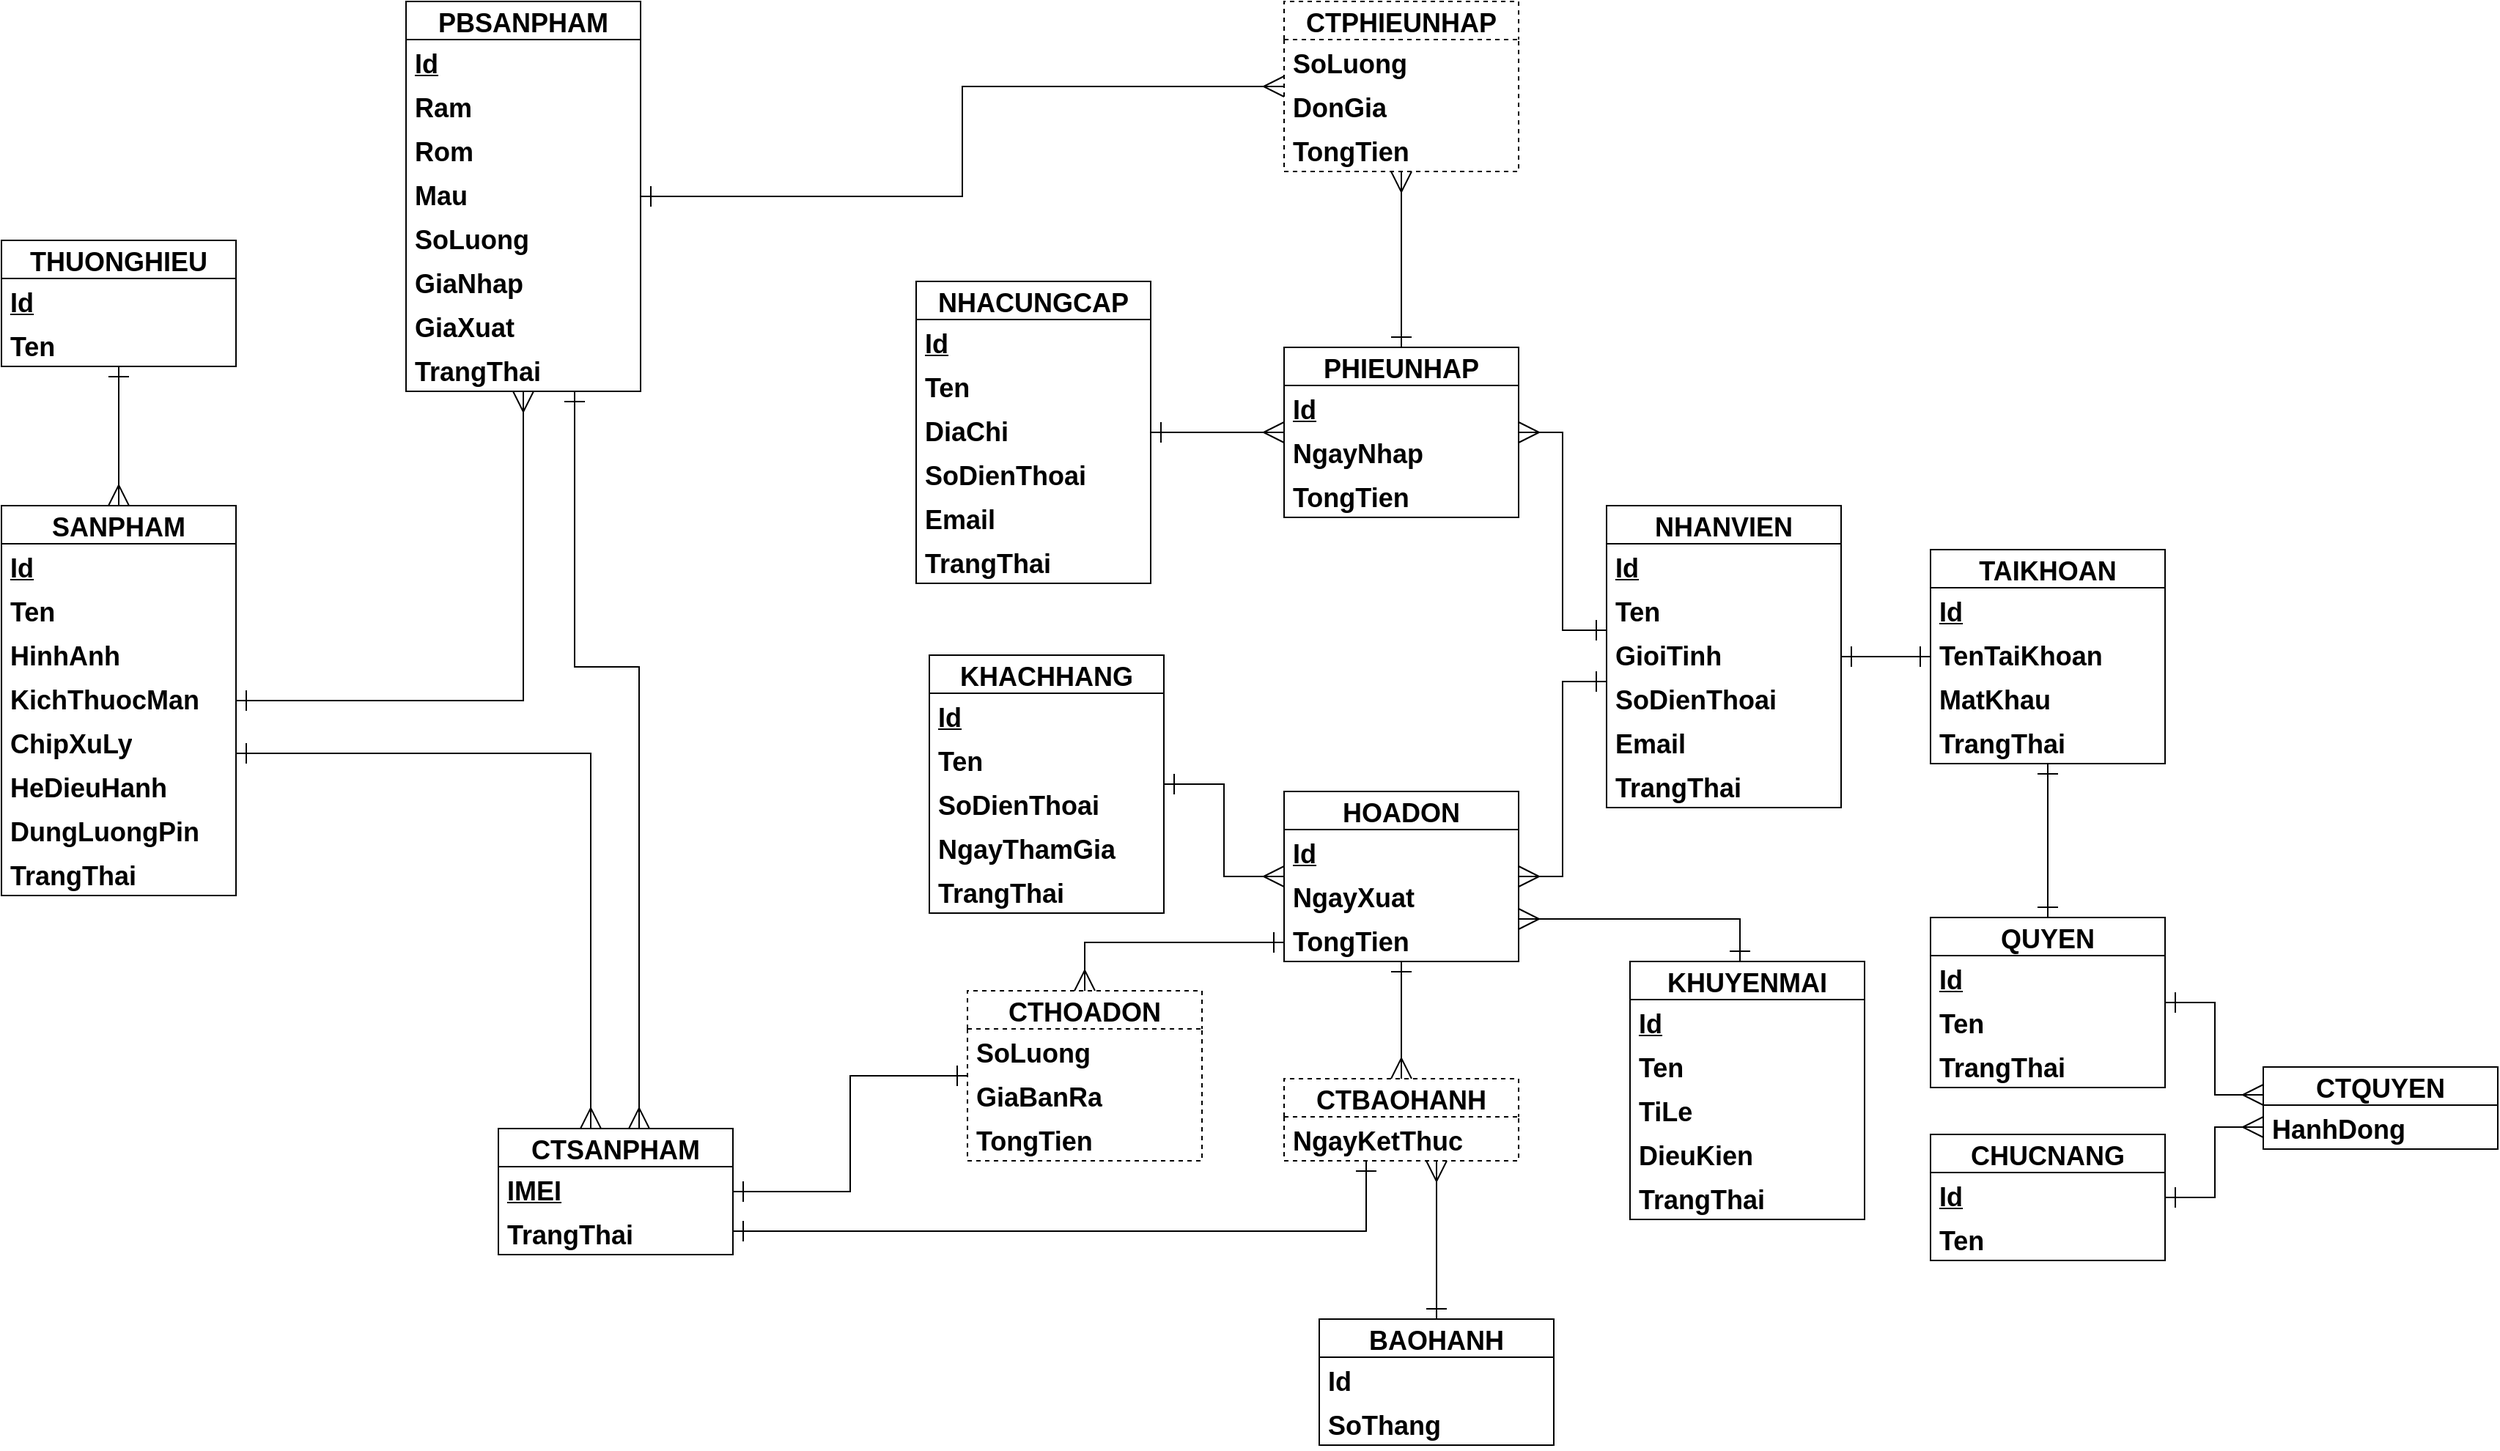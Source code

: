 <mxfile version="24.2.5" type="device">
  <diagram id="R2lEEEUBdFMjLlhIrx00" name="Page-1">
    <mxGraphModel dx="2049" dy="1194" grid="0" gridSize="10" guides="1" tooltips="1" connect="1" arrows="1" fold="1" page="0" pageScale="1" pageWidth="850" pageHeight="1100" math="0" shadow="0" extFonts="Permanent Marker^https://fonts.googleapis.com/css?family=Permanent+Marker">
      <root>
        <mxCell id="0" />
        <mxCell id="1" parent="0" />
        <mxCell id="4P51LUyy9RrJVPPvmwKr-46" style="edgeStyle=orthogonalEdgeStyle;rounded=0;orthogonalLoop=1;jettySize=auto;html=1;startArrow=ERone;startFill=0;endArrow=ERmany;endFill=0;startSize=12;endSize=12;fontSize=18;fontStyle=1" parent="1" source="4P51LUyy9RrJVPPvmwKr-10" target="4P51LUyy9RrJVPPvmwKr-33" edge="1">
          <mxGeometry relative="1" as="geometry" />
        </mxCell>
        <mxCell id="4P51LUyy9RrJVPPvmwKr-56" style="edgeStyle=orthogonalEdgeStyle;rounded=0;orthogonalLoop=1;jettySize=auto;html=1;strokeColor=default;align=center;verticalAlign=middle;fontFamily=Helvetica;fontSize=18;fontColor=default;labelBackgroundColor=default;startArrow=ERone;startFill=0;startSize=12;endArrow=ERmany;endFill=0;endSize=12;fontStyle=1" parent="1" source="4P51LUyy9RrJVPPvmwKr-10" target="4P51LUyy9RrJVPPvmwKr-47" edge="1">
          <mxGeometry relative="1" as="geometry">
            <mxPoint x="368" y="786" as="sourcePoint" />
            <Array as="points">
              <mxPoint x="534" y="777" />
            </Array>
          </mxGeometry>
        </mxCell>
        <mxCell id="4P51LUyy9RrJVPPvmwKr-10" value="SANPHAM" style="swimlane;fontStyle=1;childLayout=stackLayout;horizontal=1;startSize=26;horizontalStack=0;resizeParent=1;resizeParentMax=0;resizeLast=0;collapsible=1;marginBottom=0;align=center;fontSize=18;" parent="1" vertex="1">
          <mxGeometry x="132" y="608" width="160" height="266" as="geometry" />
        </mxCell>
        <mxCell id="4P51LUyy9RrJVPPvmwKr-11" value="Id" style="text;strokeColor=none;fillColor=none;spacingLeft=4;spacingRight=4;overflow=hidden;rotatable=0;points=[[0,0.5],[1,0.5]];portConstraint=eastwest;fontSize=18;whiteSpace=wrap;html=1;fontStyle=5" parent="4P51LUyy9RrJVPPvmwKr-10" vertex="1">
          <mxGeometry y="26" width="160" height="30" as="geometry" />
        </mxCell>
        <mxCell id="4P51LUyy9RrJVPPvmwKr-12" value="Ten" style="text;strokeColor=none;fillColor=none;spacingLeft=4;spacingRight=4;overflow=hidden;rotatable=0;points=[[0,0.5],[1,0.5]];portConstraint=eastwest;fontSize=18;whiteSpace=wrap;html=1;fontStyle=1" parent="4P51LUyy9RrJVPPvmwKr-10" vertex="1">
          <mxGeometry y="56" width="160" height="30" as="geometry" />
        </mxCell>
        <mxCell id="4P51LUyy9RrJVPPvmwKr-13" value="HinhAnh" style="text;strokeColor=none;fillColor=none;spacingLeft=4;spacingRight=4;overflow=hidden;rotatable=0;points=[[0,0.5],[1,0.5]];portConstraint=eastwest;fontSize=18;whiteSpace=wrap;html=1;fontStyle=1" parent="4P51LUyy9RrJVPPvmwKr-10" vertex="1">
          <mxGeometry y="86" width="160" height="30" as="geometry" />
        </mxCell>
        <mxCell id="4P51LUyy9RrJVPPvmwKr-14" value="KichThuocMan" style="text;strokeColor=none;fillColor=none;spacingLeft=4;spacingRight=4;overflow=hidden;rotatable=0;points=[[0,0.5],[1,0.5]];portConstraint=eastwest;fontSize=18;whiteSpace=wrap;html=1;fontStyle=1" parent="4P51LUyy9RrJVPPvmwKr-10" vertex="1">
          <mxGeometry y="116" width="160" height="30" as="geometry" />
        </mxCell>
        <mxCell id="4P51LUyy9RrJVPPvmwKr-15" value="ChipXuLy" style="text;strokeColor=none;fillColor=none;spacingLeft=4;spacingRight=4;overflow=hidden;rotatable=0;points=[[0,0.5],[1,0.5]];portConstraint=eastwest;fontSize=18;whiteSpace=wrap;html=1;fontStyle=1" parent="4P51LUyy9RrJVPPvmwKr-10" vertex="1">
          <mxGeometry y="146" width="160" height="30" as="geometry" />
        </mxCell>
        <mxCell id="4P51LUyy9RrJVPPvmwKr-16" value="HeDieuHanh" style="text;strokeColor=none;fillColor=none;spacingLeft=4;spacingRight=4;overflow=hidden;rotatable=0;points=[[0,0.5],[1,0.5]];portConstraint=eastwest;fontSize=18;whiteSpace=wrap;html=1;fontStyle=1" parent="4P51LUyy9RrJVPPvmwKr-10" vertex="1">
          <mxGeometry y="176" width="160" height="30" as="geometry" />
        </mxCell>
        <mxCell id="4P51LUyy9RrJVPPvmwKr-17" value="DungLuongPin" style="text;strokeColor=none;fillColor=none;spacingLeft=4;spacingRight=4;overflow=hidden;rotatable=0;points=[[0,0.5],[1,0.5]];portConstraint=eastwest;fontSize=18;whiteSpace=wrap;html=1;fontStyle=1" parent="4P51LUyy9RrJVPPvmwKr-10" vertex="1">
          <mxGeometry y="206" width="160" height="30" as="geometry" />
        </mxCell>
        <mxCell id="4P51LUyy9RrJVPPvmwKr-18" value="TrangThai" style="text;strokeColor=none;fillColor=none;spacingLeft=4;spacingRight=4;overflow=hidden;rotatable=0;points=[[0,0.5],[1,0.5]];portConstraint=eastwest;fontSize=18;whiteSpace=wrap;html=1;fontStyle=1" parent="4P51LUyy9RrJVPPvmwKr-10" vertex="1">
          <mxGeometry y="236" width="160" height="30" as="geometry" />
        </mxCell>
        <mxCell id="4P51LUyy9RrJVPPvmwKr-45" style="edgeStyle=orthogonalEdgeStyle;rounded=0;orthogonalLoop=1;jettySize=auto;html=1;startArrow=ERone;startFill=0;endArrow=ERmany;endFill=0;endSize=12;startSize=12;fontSize=18;fontStyle=1" parent="1" source="4P51LUyy9RrJVPPvmwKr-21" target="4P51LUyy9RrJVPPvmwKr-10" edge="1">
          <mxGeometry relative="1" as="geometry" />
        </mxCell>
        <mxCell id="4P51LUyy9RrJVPPvmwKr-21" value="THUONGHIEU" style="swimlane;fontStyle=1;childLayout=stackLayout;horizontal=1;startSize=26;horizontalStack=0;resizeParent=1;resizeParentMax=0;resizeLast=0;collapsible=1;marginBottom=0;align=center;fontSize=18;" parent="1" vertex="1">
          <mxGeometry x="132" y="427" width="160" height="86" as="geometry" />
        </mxCell>
        <mxCell id="4P51LUyy9RrJVPPvmwKr-22" value="Id" style="text;strokeColor=none;fillColor=none;spacingLeft=4;spacingRight=4;overflow=hidden;rotatable=0;points=[[0,0.5],[1,0.5]];portConstraint=eastwest;fontSize=18;whiteSpace=wrap;html=1;fontStyle=5" parent="4P51LUyy9RrJVPPvmwKr-21" vertex="1">
          <mxGeometry y="26" width="160" height="30" as="geometry" />
        </mxCell>
        <mxCell id="4P51LUyy9RrJVPPvmwKr-23" value="Ten" style="text;strokeColor=none;fillColor=none;spacingLeft=4;spacingRight=4;overflow=hidden;rotatable=0;points=[[0,0.5],[1,0.5]];portConstraint=eastwest;fontSize=18;whiteSpace=wrap;html=1;fontStyle=1" parent="4P51LUyy9RrJVPPvmwKr-21" vertex="1">
          <mxGeometry y="56" width="160" height="30" as="geometry" />
        </mxCell>
        <mxCell id="4P51LUyy9RrJVPPvmwKr-57" style="edgeStyle=orthogonalEdgeStyle;rounded=0;orthogonalLoop=1;jettySize=auto;html=1;strokeColor=default;align=center;verticalAlign=middle;fontFamily=Helvetica;fontSize=18;fontColor=default;labelBackgroundColor=default;startArrow=ERone;startFill=0;startSize=12;endArrow=ERmany;endFill=0;endSize=12;fontStyle=1" parent="1" source="4P51LUyy9RrJVPPvmwKr-33" target="4P51LUyy9RrJVPPvmwKr-47" edge="1">
          <mxGeometry relative="1" as="geometry">
            <Array as="points">
              <mxPoint x="523" y="718" />
              <mxPoint x="567" y="718" />
            </Array>
          </mxGeometry>
        </mxCell>
        <mxCell id="4P51LUyy9RrJVPPvmwKr-124" style="edgeStyle=orthogonalEdgeStyle;rounded=0;orthogonalLoop=1;jettySize=auto;html=1;strokeColor=default;align=center;verticalAlign=middle;fontFamily=Helvetica;fontSize=18;fontColor=default;labelBackgroundColor=default;startArrow=ERone;startFill=0;startSize=12;endArrow=ERmany;endFill=0;endSize=12;fontStyle=1" parent="1" source="4P51LUyy9RrJVPPvmwKr-33" target="4P51LUyy9RrJVPPvmwKr-114" edge="1">
          <mxGeometry relative="1" as="geometry" />
        </mxCell>
        <mxCell id="4P51LUyy9RrJVPPvmwKr-33" value="PBSANPHAM" style="swimlane;fontStyle=1;childLayout=stackLayout;horizontal=1;startSize=26;horizontalStack=0;resizeParent=1;resizeParentMax=0;resizeLast=0;collapsible=1;marginBottom=0;align=center;fontSize=18;" parent="1" vertex="1">
          <mxGeometry x="408" y="264" width="160" height="266" as="geometry" />
        </mxCell>
        <mxCell id="4P51LUyy9RrJVPPvmwKr-34" value="Id" style="text;strokeColor=none;fillColor=none;spacingLeft=4;spacingRight=4;overflow=hidden;rotatable=0;points=[[0,0.5],[1,0.5]];portConstraint=eastwest;fontSize=18;whiteSpace=wrap;html=1;fontStyle=5" parent="4P51LUyy9RrJVPPvmwKr-33" vertex="1">
          <mxGeometry y="26" width="160" height="30" as="geometry" />
        </mxCell>
        <mxCell id="4P51LUyy9RrJVPPvmwKr-35" value="Ram" style="text;strokeColor=none;fillColor=none;spacingLeft=4;spacingRight=4;overflow=hidden;rotatable=0;points=[[0,0.5],[1,0.5]];portConstraint=eastwest;fontSize=18;whiteSpace=wrap;html=1;fontStyle=1" parent="4P51LUyy9RrJVPPvmwKr-33" vertex="1">
          <mxGeometry y="56" width="160" height="30" as="geometry" />
        </mxCell>
        <mxCell id="4P51LUyy9RrJVPPvmwKr-36" value="Rom" style="text;strokeColor=none;fillColor=none;spacingLeft=4;spacingRight=4;overflow=hidden;rotatable=0;points=[[0,0.5],[1,0.5]];portConstraint=eastwest;fontSize=18;whiteSpace=wrap;html=1;fontStyle=1" parent="4P51LUyy9RrJVPPvmwKr-33" vertex="1">
          <mxGeometry y="86" width="160" height="30" as="geometry" />
        </mxCell>
        <mxCell id="4P51LUyy9RrJVPPvmwKr-37" value="Mau" style="text;strokeColor=none;fillColor=none;spacingLeft=4;spacingRight=4;overflow=hidden;rotatable=0;points=[[0,0.5],[1,0.5]];portConstraint=eastwest;fontSize=18;whiteSpace=wrap;html=1;fontStyle=1" parent="4P51LUyy9RrJVPPvmwKr-33" vertex="1">
          <mxGeometry y="116" width="160" height="30" as="geometry" />
        </mxCell>
        <mxCell id="4P51LUyy9RrJVPPvmwKr-38" value="SoLuong" style="text;strokeColor=none;fillColor=none;spacingLeft=4;spacingRight=4;overflow=hidden;rotatable=0;points=[[0,0.5],[1,0.5]];portConstraint=eastwest;fontSize=18;whiteSpace=wrap;html=1;fontStyle=1" parent="4P51LUyy9RrJVPPvmwKr-33" vertex="1">
          <mxGeometry y="146" width="160" height="30" as="geometry" />
        </mxCell>
        <mxCell id="4P51LUyy9RrJVPPvmwKr-39" value="GiaNhap" style="text;strokeColor=none;fillColor=none;spacingLeft=4;spacingRight=4;overflow=hidden;rotatable=0;points=[[0,0.5],[1,0.5]];portConstraint=eastwest;fontSize=18;whiteSpace=wrap;html=1;fontStyle=1" parent="4P51LUyy9RrJVPPvmwKr-33" vertex="1">
          <mxGeometry y="176" width="160" height="30" as="geometry" />
        </mxCell>
        <mxCell id="4P51LUyy9RrJVPPvmwKr-40" value="GiaXuat" style="text;strokeColor=none;fillColor=none;spacingLeft=4;spacingRight=4;overflow=hidden;rotatable=0;points=[[0,0.5],[1,0.5]];portConstraint=eastwest;fontSize=18;whiteSpace=wrap;html=1;fontStyle=1" parent="4P51LUyy9RrJVPPvmwKr-33" vertex="1">
          <mxGeometry y="206" width="160" height="30" as="geometry" />
        </mxCell>
        <mxCell id="4P51LUyy9RrJVPPvmwKr-41" value="TrangThai" style="text;strokeColor=none;fillColor=none;spacingLeft=4;spacingRight=4;overflow=hidden;rotatable=0;points=[[0,0.5],[1,0.5]];portConstraint=eastwest;fontSize=18;whiteSpace=wrap;html=1;fontStyle=1" parent="4P51LUyy9RrJVPPvmwKr-33" vertex="1">
          <mxGeometry y="236" width="160" height="30" as="geometry" />
        </mxCell>
        <mxCell id="4P51LUyy9RrJVPPvmwKr-125" style="edgeStyle=orthogonalEdgeStyle;rounded=0;orthogonalLoop=1;jettySize=auto;html=1;strokeColor=default;align=center;verticalAlign=middle;fontFamily=Helvetica;fontSize=18;fontColor=default;labelBackgroundColor=default;startArrow=ERone;startFill=0;startSize=12;endArrow=ERone;endFill=0;endSize=12;fontStyle=1" parent="1" source="4P51LUyy9RrJVPPvmwKr-47" target="4P51LUyy9RrJVPPvmwKr-119" edge="1">
          <mxGeometry relative="1" as="geometry" />
        </mxCell>
        <mxCell id="4P51LUyy9RrJVPPvmwKr-165" style="edgeStyle=orthogonalEdgeStyle;rounded=0;orthogonalLoop=1;jettySize=auto;html=1;strokeColor=default;align=center;verticalAlign=middle;fontFamily=Helvetica;fontSize=18;fontColor=default;labelBackgroundColor=default;startArrow=ERone;startFill=0;startSize=12;endArrow=ERone;endFill=0;endSize=12;fontStyle=1" parent="1" source="4P51LUyy9RrJVPPvmwKr-47" target="4P51LUyy9RrJVPPvmwKr-157" edge="1">
          <mxGeometry relative="1" as="geometry">
            <Array as="points">
              <mxPoint x="1063" y="1103" />
            </Array>
          </mxGeometry>
        </mxCell>
        <mxCell id="4P51LUyy9RrJVPPvmwKr-47" value="CTSANPHAM" style="swimlane;fontStyle=1;childLayout=stackLayout;horizontal=1;startSize=26;horizontalStack=0;resizeParent=1;resizeParentMax=0;resizeLast=0;collapsible=1;marginBottom=0;align=center;fontSize=18;" parent="1" vertex="1">
          <mxGeometry x="471" y="1033" width="160" height="86" as="geometry" />
        </mxCell>
        <mxCell id="4P51LUyy9RrJVPPvmwKr-48" value="IMEI" style="text;strokeColor=none;fillColor=none;spacingLeft=4;spacingRight=4;overflow=hidden;rotatable=0;points=[[0,0.5],[1,0.5]];portConstraint=eastwest;fontSize=18;whiteSpace=wrap;html=1;fontStyle=5" parent="4P51LUyy9RrJVPPvmwKr-47" vertex="1">
          <mxGeometry y="26" width="160" height="30" as="geometry" />
        </mxCell>
        <mxCell id="4P51LUyy9RrJVPPvmwKr-55" value="TrangThai" style="text;strokeColor=none;fillColor=none;spacingLeft=4;spacingRight=4;overflow=hidden;rotatable=0;points=[[0,0.5],[1,0.5]];portConstraint=eastwest;fontSize=18;whiteSpace=wrap;html=1;fontStyle=1" parent="4P51LUyy9RrJVPPvmwKr-47" vertex="1">
          <mxGeometry y="56" width="160" height="30" as="geometry" />
        </mxCell>
        <mxCell id="4P51LUyy9RrJVPPvmwKr-112" style="edgeStyle=orthogonalEdgeStyle;rounded=0;orthogonalLoop=1;jettySize=auto;html=1;strokeColor=default;align=center;verticalAlign=middle;fontFamily=Helvetica;fontSize=18;fontColor=default;labelBackgroundColor=default;startArrow=ERone;startFill=0;startSize=12;endArrow=ERmany;endFill=0;endSize=12;fontStyle=1" parent="1" source="4P51LUyy9RrJVPPvmwKr-58" target="4P51LUyy9RrJVPPvmwKr-95" edge="1">
          <mxGeometry relative="1" as="geometry" />
        </mxCell>
        <mxCell id="4P51LUyy9RrJVPPvmwKr-58" value="KHACHHANG" style="swimlane;fontStyle=1;childLayout=stackLayout;horizontal=1;startSize=26;horizontalStack=0;resizeParent=1;resizeParentMax=0;resizeLast=0;collapsible=1;marginBottom=0;align=center;fontSize=18;" parent="1" vertex="1">
          <mxGeometry x="765" y="710" width="160" height="176" as="geometry" />
        </mxCell>
        <mxCell id="4P51LUyy9RrJVPPvmwKr-59" value="Id" style="text;strokeColor=none;fillColor=none;spacingLeft=4;spacingRight=4;overflow=hidden;rotatable=0;points=[[0,0.5],[1,0.5]];portConstraint=eastwest;fontSize=18;whiteSpace=wrap;html=1;fontStyle=5" parent="4P51LUyy9RrJVPPvmwKr-58" vertex="1">
          <mxGeometry y="26" width="160" height="30" as="geometry" />
        </mxCell>
        <mxCell id="4P51LUyy9RrJVPPvmwKr-60" value="Ten" style="text;strokeColor=none;fillColor=none;spacingLeft=4;spacingRight=4;overflow=hidden;rotatable=0;points=[[0,0.5],[1,0.5]];portConstraint=eastwest;fontSize=18;whiteSpace=wrap;html=1;fontStyle=1" parent="4P51LUyy9RrJVPPvmwKr-58" vertex="1">
          <mxGeometry y="56" width="160" height="30" as="geometry" />
        </mxCell>
        <mxCell id="4P51LUyy9RrJVPPvmwKr-61" value="SoDienThoai" style="text;strokeColor=none;fillColor=none;spacingLeft=4;spacingRight=4;overflow=hidden;rotatable=0;points=[[0,0.5],[1,0.5]];portConstraint=eastwest;fontSize=18;whiteSpace=wrap;html=1;fontStyle=1" parent="4P51LUyy9RrJVPPvmwKr-58" vertex="1">
          <mxGeometry y="86" width="160" height="30" as="geometry" />
        </mxCell>
        <mxCell id="4P51LUyy9RrJVPPvmwKr-62" value="NgayThamGia" style="text;strokeColor=none;fillColor=none;spacingLeft=4;spacingRight=4;overflow=hidden;rotatable=0;points=[[0,0.5],[1,0.5]];portConstraint=eastwest;fontSize=18;whiteSpace=wrap;html=1;fontStyle=1" parent="4P51LUyy9RrJVPPvmwKr-58" vertex="1">
          <mxGeometry y="116" width="160" height="30" as="geometry" />
        </mxCell>
        <mxCell id="4P51LUyy9RrJVPPvmwKr-66" value="TrangThai" style="text;strokeColor=none;fillColor=none;spacingLeft=4;spacingRight=4;overflow=hidden;rotatable=0;points=[[0,0.5],[1,0.5]];portConstraint=eastwest;fontSize=18;whiteSpace=wrap;html=1;fontStyle=1" parent="4P51LUyy9RrJVPPvmwKr-58" vertex="1">
          <mxGeometry y="146" width="160" height="30" as="geometry" />
        </mxCell>
        <mxCell id="4P51LUyy9RrJVPPvmwKr-113" style="edgeStyle=orthogonalEdgeStyle;rounded=0;orthogonalLoop=1;jettySize=auto;html=1;strokeColor=default;align=center;verticalAlign=middle;fontFamily=Helvetica;fontSize=18;fontColor=default;labelBackgroundColor=default;startArrow=ERone;startFill=0;startSize=12;endArrow=ERmany;endFill=0;endSize=12;fontStyle=1" parent="1" source="4P51LUyy9RrJVPPvmwKr-67" target="4P51LUyy9RrJVPPvmwKr-74" edge="1">
          <mxGeometry relative="1" as="geometry" />
        </mxCell>
        <mxCell id="4P51LUyy9RrJVPPvmwKr-67" value="NHACUNGCAP" style="swimlane;fontStyle=1;childLayout=stackLayout;horizontal=1;startSize=26;horizontalStack=0;resizeParent=1;resizeParentMax=0;resizeLast=0;collapsible=1;marginBottom=0;align=center;fontSize=18;" parent="1" vertex="1">
          <mxGeometry x="756" y="455" width="160" height="206" as="geometry" />
        </mxCell>
        <mxCell id="4P51LUyy9RrJVPPvmwKr-68" value="Id" style="text;strokeColor=none;fillColor=none;spacingLeft=4;spacingRight=4;overflow=hidden;rotatable=0;points=[[0,0.5],[1,0.5]];portConstraint=eastwest;fontSize=18;whiteSpace=wrap;html=1;fontStyle=5" parent="4P51LUyy9RrJVPPvmwKr-67" vertex="1">
          <mxGeometry y="26" width="160" height="30" as="geometry" />
        </mxCell>
        <mxCell id="4P51LUyy9RrJVPPvmwKr-69" value="Ten" style="text;strokeColor=none;fillColor=none;spacingLeft=4;spacingRight=4;overflow=hidden;rotatable=0;points=[[0,0.5],[1,0.5]];portConstraint=eastwest;fontSize=18;whiteSpace=wrap;html=1;fontStyle=1" parent="4P51LUyy9RrJVPPvmwKr-67" vertex="1">
          <mxGeometry y="56" width="160" height="30" as="geometry" />
        </mxCell>
        <mxCell id="4P51LUyy9RrJVPPvmwKr-70" value="DiaChi" style="text;strokeColor=none;fillColor=none;spacingLeft=4;spacingRight=4;overflow=hidden;rotatable=0;points=[[0,0.5],[1,0.5]];portConstraint=eastwest;fontSize=18;whiteSpace=wrap;html=1;fontStyle=1" parent="4P51LUyy9RrJVPPvmwKr-67" vertex="1">
          <mxGeometry y="86" width="160" height="30" as="geometry" />
        </mxCell>
        <mxCell id="4P51LUyy9RrJVPPvmwKr-71" value="SoDienThoai" style="text;strokeColor=none;fillColor=none;spacingLeft=4;spacingRight=4;overflow=hidden;rotatable=0;points=[[0,0.5],[1,0.5]];portConstraint=eastwest;fontSize=18;whiteSpace=wrap;html=1;fontStyle=1" parent="4P51LUyy9RrJVPPvmwKr-67" vertex="1">
          <mxGeometry y="116" width="160" height="30" as="geometry" />
        </mxCell>
        <mxCell id="4P51LUyy9RrJVPPvmwKr-73" value="Email" style="text;strokeColor=none;fillColor=none;spacingLeft=4;spacingRight=4;overflow=hidden;rotatable=0;points=[[0,0.5],[1,0.5]];portConstraint=eastwest;fontSize=18;whiteSpace=wrap;html=1;fontStyle=1" parent="4P51LUyy9RrJVPPvmwKr-67" vertex="1">
          <mxGeometry y="146" width="160" height="30" as="geometry" />
        </mxCell>
        <mxCell id="4P51LUyy9RrJVPPvmwKr-72" value="TrangThai" style="text;strokeColor=none;fillColor=none;spacingLeft=4;spacingRight=4;overflow=hidden;rotatable=0;points=[[0,0.5],[1,0.5]];portConstraint=eastwest;fontSize=18;whiteSpace=wrap;html=1;fontStyle=1" parent="4P51LUyy9RrJVPPvmwKr-67" vertex="1">
          <mxGeometry y="176" width="160" height="30" as="geometry" />
        </mxCell>
        <mxCell id="4P51LUyy9RrJVPPvmwKr-118" style="edgeStyle=orthogonalEdgeStyle;rounded=0;orthogonalLoop=1;jettySize=auto;html=1;strokeColor=default;align=center;verticalAlign=middle;fontFamily=Helvetica;fontSize=18;fontColor=default;labelBackgroundColor=default;startArrow=ERone;startFill=0;startSize=12;endArrow=ERmany;endFill=0;endSize=12;fontStyle=1" parent="1" source="4P51LUyy9RrJVPPvmwKr-74" target="4P51LUyy9RrJVPPvmwKr-114" edge="1">
          <mxGeometry relative="1" as="geometry" />
        </mxCell>
        <mxCell id="4P51LUyy9RrJVPPvmwKr-74" value="PHIEUNHAP" style="swimlane;fontStyle=1;childLayout=stackLayout;horizontal=1;startSize=26;horizontalStack=0;resizeParent=1;resizeParentMax=0;resizeLast=0;collapsible=1;marginBottom=0;align=center;fontSize=18;" parent="1" vertex="1">
          <mxGeometry x="1007" y="500" width="160" height="116" as="geometry" />
        </mxCell>
        <mxCell id="4P51LUyy9RrJVPPvmwKr-75" value="Id" style="text;strokeColor=none;fillColor=none;spacingLeft=4;spacingRight=4;overflow=hidden;rotatable=0;points=[[0,0.5],[1,0.5]];portConstraint=eastwest;fontSize=18;whiteSpace=wrap;html=1;fontStyle=5" parent="4P51LUyy9RrJVPPvmwKr-74" vertex="1">
          <mxGeometry y="26" width="160" height="30" as="geometry" />
        </mxCell>
        <mxCell id="4P51LUyy9RrJVPPvmwKr-79" value="NgayNhap" style="text;strokeColor=none;fillColor=none;spacingLeft=4;spacingRight=4;overflow=hidden;rotatable=0;points=[[0,0.5],[1,0.5]];portConstraint=eastwest;fontSize=18;whiteSpace=wrap;html=1;fontStyle=1" parent="4P51LUyy9RrJVPPvmwKr-74" vertex="1">
          <mxGeometry y="56" width="160" height="30" as="geometry" />
        </mxCell>
        <mxCell id="4P51LUyy9RrJVPPvmwKr-80" value="TongTien" style="text;strokeColor=none;fillColor=none;spacingLeft=4;spacingRight=4;overflow=hidden;rotatable=0;points=[[0,0.5],[1,0.5]];portConstraint=eastwest;fontSize=18;whiteSpace=wrap;html=1;fontStyle=1" parent="4P51LUyy9RrJVPPvmwKr-74" vertex="1">
          <mxGeometry y="86" width="160" height="30" as="geometry" />
        </mxCell>
        <mxCell id="4P51LUyy9RrJVPPvmwKr-110" style="edgeStyle=orthogonalEdgeStyle;rounded=0;orthogonalLoop=1;jettySize=auto;html=1;strokeColor=default;align=center;verticalAlign=middle;fontFamily=Helvetica;fontSize=18;fontColor=default;labelBackgroundColor=default;startArrow=ERmany;startFill=0;startSize=12;endArrow=ERone;endFill=0;endSize=12;fontStyle=1" parent="1" source="4P51LUyy9RrJVPPvmwKr-95" target="4P51LUyy9RrJVPPvmwKr-102" edge="1">
          <mxGeometry relative="1" as="geometry">
            <Array as="points">
              <mxPoint x="1197" y="861" />
              <mxPoint x="1197" y="728" />
            </Array>
          </mxGeometry>
        </mxCell>
        <mxCell id="4P51LUyy9RrJVPPvmwKr-123" style="edgeStyle=orthogonalEdgeStyle;rounded=0;orthogonalLoop=1;jettySize=auto;html=1;strokeColor=default;align=center;verticalAlign=middle;fontFamily=Helvetica;fontSize=18;fontColor=default;labelBackgroundColor=default;startArrow=ERone;startFill=0;startSize=12;endArrow=ERmany;endFill=0;endSize=12;fontStyle=1" parent="1" source="4P51LUyy9RrJVPPvmwKr-95" target="4P51LUyy9RrJVPPvmwKr-119" edge="1">
          <mxGeometry relative="1" as="geometry">
            <Array as="points">
              <mxPoint x="871" y="906" />
            </Array>
          </mxGeometry>
        </mxCell>
        <mxCell id="4P51LUyy9RrJVPPvmwKr-164" style="edgeStyle=orthogonalEdgeStyle;rounded=0;orthogonalLoop=1;jettySize=auto;html=1;strokeColor=default;align=center;verticalAlign=middle;fontFamily=Helvetica;fontSize=18;fontColor=default;labelBackgroundColor=default;startArrow=ERone;startFill=0;startSize=12;endArrow=ERmany;endFill=0;endSize=12;fontStyle=1" parent="1" source="4P51LUyy9RrJVPPvmwKr-95" target="4P51LUyy9RrJVPPvmwKr-157" edge="1">
          <mxGeometry relative="1" as="geometry" />
        </mxCell>
        <mxCell id="4P51LUyy9RrJVPPvmwKr-95" value="HOADON" style="swimlane;fontStyle=1;childLayout=stackLayout;horizontal=1;startSize=26;horizontalStack=0;resizeParent=1;resizeParentMax=0;resizeLast=0;collapsible=1;marginBottom=0;align=center;fontSize=18;" parent="1" vertex="1">
          <mxGeometry x="1007" y="803" width="160" height="116" as="geometry" />
        </mxCell>
        <mxCell id="4P51LUyy9RrJVPPvmwKr-96" value="Id" style="text;strokeColor=none;fillColor=none;spacingLeft=4;spacingRight=4;overflow=hidden;rotatable=0;points=[[0,0.5],[1,0.5]];portConstraint=eastwest;fontSize=18;whiteSpace=wrap;html=1;fontStyle=5" parent="4P51LUyy9RrJVPPvmwKr-95" vertex="1">
          <mxGeometry y="26" width="160" height="30" as="geometry" />
        </mxCell>
        <mxCell id="4P51LUyy9RrJVPPvmwKr-100" value="NgayXuat" style="text;strokeColor=none;fillColor=none;spacingLeft=4;spacingRight=4;overflow=hidden;rotatable=0;points=[[0,0.5],[1,0.5]];portConstraint=eastwest;fontSize=18;whiteSpace=wrap;html=1;fontStyle=1" parent="4P51LUyy9RrJVPPvmwKr-95" vertex="1">
          <mxGeometry y="56" width="160" height="30" as="geometry" />
        </mxCell>
        <mxCell id="4P51LUyy9RrJVPPvmwKr-101" value="TongTien" style="text;strokeColor=none;fillColor=none;spacingLeft=4;spacingRight=4;overflow=hidden;rotatable=0;points=[[0,0.5],[1,0.5]];portConstraint=eastwest;fontSize=18;whiteSpace=wrap;html=1;fontStyle=1" parent="4P51LUyy9RrJVPPvmwKr-95" vertex="1">
          <mxGeometry y="86" width="160" height="30" as="geometry" />
        </mxCell>
        <mxCell id="4P51LUyy9RrJVPPvmwKr-109" style="edgeStyle=orthogonalEdgeStyle;rounded=0;orthogonalLoop=1;jettySize=auto;html=1;strokeColor=default;align=center;verticalAlign=middle;fontFamily=Helvetica;fontSize=18;fontColor=default;labelBackgroundColor=default;startArrow=ERone;startFill=0;startSize=12;endArrow=ERmany;endFill=0;endSize=12;fontStyle=1" parent="1" source="4P51LUyy9RrJVPPvmwKr-102" target="4P51LUyy9RrJVPPvmwKr-74" edge="1">
          <mxGeometry relative="1" as="geometry">
            <Array as="points">
              <mxPoint x="1197" y="693" />
              <mxPoint x="1197" y="558" />
            </Array>
          </mxGeometry>
        </mxCell>
        <mxCell id="4P51LUyy9RrJVPPvmwKr-146" style="edgeStyle=orthogonalEdgeStyle;rounded=0;orthogonalLoop=1;jettySize=auto;html=1;strokeColor=default;align=center;verticalAlign=middle;fontFamily=Helvetica;fontSize=18;fontColor=default;labelBackgroundColor=default;startArrow=ERone;startFill=0;startSize=12;endArrow=ERone;endFill=0;endSize=12;fontStyle=1" parent="1" source="4P51LUyy9RrJVPPvmwKr-102" target="4P51LUyy9RrJVPPvmwKr-126" edge="1">
          <mxGeometry relative="1" as="geometry" />
        </mxCell>
        <mxCell id="4P51LUyy9RrJVPPvmwKr-102" value="NHANVIEN" style="swimlane;fontStyle=1;childLayout=stackLayout;horizontal=1;startSize=26;horizontalStack=0;resizeParent=1;resizeParentMax=0;resizeLast=0;collapsible=1;marginBottom=0;align=center;fontSize=18;" parent="1" vertex="1">
          <mxGeometry x="1227" y="608" width="160" height="206" as="geometry" />
        </mxCell>
        <mxCell id="4P51LUyy9RrJVPPvmwKr-103" value="Id" style="text;strokeColor=none;fillColor=none;spacingLeft=4;spacingRight=4;overflow=hidden;rotatable=0;points=[[0,0.5],[1,0.5]];portConstraint=eastwest;fontSize=18;whiteSpace=wrap;html=1;fontStyle=5" parent="4P51LUyy9RrJVPPvmwKr-102" vertex="1">
          <mxGeometry y="26" width="160" height="30" as="geometry" />
        </mxCell>
        <mxCell id="4P51LUyy9RrJVPPvmwKr-104" value="Ten" style="text;strokeColor=none;fillColor=none;spacingLeft=4;spacingRight=4;overflow=hidden;rotatable=0;points=[[0,0.5],[1,0.5]];portConstraint=eastwest;fontSize=18;whiteSpace=wrap;html=1;fontStyle=1" parent="4P51LUyy9RrJVPPvmwKr-102" vertex="1">
          <mxGeometry y="56" width="160" height="30" as="geometry" />
        </mxCell>
        <mxCell id="4P51LUyy9RrJVPPvmwKr-105" value="GioiTinh" style="text;strokeColor=none;fillColor=none;spacingLeft=4;spacingRight=4;overflow=hidden;rotatable=0;points=[[0,0.5],[1,0.5]];portConstraint=eastwest;fontSize=18;whiteSpace=wrap;html=1;fontStyle=1" parent="4P51LUyy9RrJVPPvmwKr-102" vertex="1">
          <mxGeometry y="86" width="160" height="30" as="geometry" />
        </mxCell>
        <mxCell id="4P51LUyy9RrJVPPvmwKr-106" value="SoDienThoai" style="text;strokeColor=none;fillColor=none;spacingLeft=4;spacingRight=4;overflow=hidden;rotatable=0;points=[[0,0.5],[1,0.5]];portConstraint=eastwest;fontSize=18;whiteSpace=wrap;html=1;fontStyle=1" parent="4P51LUyy9RrJVPPvmwKr-102" vertex="1">
          <mxGeometry y="116" width="160" height="30" as="geometry" />
        </mxCell>
        <mxCell id="4P51LUyy9RrJVPPvmwKr-107" value="Email" style="text;strokeColor=none;fillColor=none;spacingLeft=4;spacingRight=4;overflow=hidden;rotatable=0;points=[[0,0.5],[1,0.5]];portConstraint=eastwest;fontSize=18;whiteSpace=wrap;html=1;fontStyle=1" parent="4P51LUyy9RrJVPPvmwKr-102" vertex="1">
          <mxGeometry y="146" width="160" height="30" as="geometry" />
        </mxCell>
        <mxCell id="4P51LUyy9RrJVPPvmwKr-108" value="TrangThai" style="text;strokeColor=none;fillColor=none;spacingLeft=4;spacingRight=4;overflow=hidden;rotatable=0;points=[[0,0.5],[1,0.5]];portConstraint=eastwest;fontSize=18;whiteSpace=wrap;html=1;fontStyle=1" parent="4P51LUyy9RrJVPPvmwKr-102" vertex="1">
          <mxGeometry y="176" width="160" height="30" as="geometry" />
        </mxCell>
        <mxCell id="4P51LUyy9RrJVPPvmwKr-114" value="CTPHIEUNHAP" style="swimlane;fontStyle=1;childLayout=stackLayout;horizontal=1;startSize=26;horizontalStack=0;resizeParent=1;resizeParentMax=0;resizeLast=0;collapsible=1;marginBottom=0;align=center;fontSize=18;swimlaneFillColor=none;strokeWidth=1;dashed=1;" parent="1" vertex="1">
          <mxGeometry x="1007" y="264" width="160" height="116" as="geometry" />
        </mxCell>
        <mxCell id="4P51LUyy9RrJVPPvmwKr-115" value="SoLuong" style="text;strokeColor=none;fillColor=none;spacingLeft=4;spacingRight=4;overflow=hidden;rotatable=0;points=[[0,0.5],[1,0.5]];portConstraint=eastwest;fontSize=18;whiteSpace=wrap;html=1;fontStyle=1" parent="4P51LUyy9RrJVPPvmwKr-114" vertex="1">
          <mxGeometry y="26" width="160" height="30" as="geometry" />
        </mxCell>
        <mxCell id="4P51LUyy9RrJVPPvmwKr-116" value="DonGia" style="text;strokeColor=none;fillColor=none;spacingLeft=4;spacingRight=4;overflow=hidden;rotatable=0;points=[[0,0.5],[1,0.5]];portConstraint=eastwest;fontSize=18;whiteSpace=wrap;html=1;fontStyle=1" parent="4P51LUyy9RrJVPPvmwKr-114" vertex="1">
          <mxGeometry y="56" width="160" height="30" as="geometry" />
        </mxCell>
        <mxCell id="4P51LUyy9RrJVPPvmwKr-117" value="TongTien" style="text;strokeColor=none;fillColor=none;spacingLeft=4;spacingRight=4;overflow=hidden;rotatable=0;points=[[0,0.5],[1,0.5]];portConstraint=eastwest;fontSize=18;whiteSpace=wrap;html=1;fontStyle=1" parent="4P51LUyy9RrJVPPvmwKr-114" vertex="1">
          <mxGeometry y="86" width="160" height="30" as="geometry" />
        </mxCell>
        <mxCell id="4P51LUyy9RrJVPPvmwKr-119" value="CTHOADON" style="swimlane;fontStyle=1;childLayout=stackLayout;horizontal=1;startSize=26;horizontalStack=0;resizeParent=1;resizeParentMax=0;resizeLast=0;collapsible=1;marginBottom=0;align=center;fontSize=18;strokeColor=default;dashed=1;" parent="1" vertex="1">
          <mxGeometry x="791" y="939" width="160" height="116" as="geometry" />
        </mxCell>
        <mxCell id="4P51LUyy9RrJVPPvmwKr-120" value="SoLuong" style="text;strokeColor=none;fillColor=none;spacingLeft=4;spacingRight=4;overflow=hidden;rotatable=0;points=[[0,0.5],[1,0.5]];portConstraint=eastwest;fontSize=18;whiteSpace=wrap;html=1;fontStyle=1" parent="4P51LUyy9RrJVPPvmwKr-119" vertex="1">
          <mxGeometry y="26" width="160" height="30" as="geometry" />
        </mxCell>
        <mxCell id="4P51LUyy9RrJVPPvmwKr-121" value="GiaBanRa" style="text;strokeColor=none;fillColor=none;spacingLeft=4;spacingRight=4;overflow=hidden;rotatable=0;points=[[0,0.5],[1,0.5]];portConstraint=eastwest;fontSize=18;whiteSpace=wrap;html=1;fontStyle=1" parent="4P51LUyy9RrJVPPvmwKr-119" vertex="1">
          <mxGeometry y="56" width="160" height="30" as="geometry" />
        </mxCell>
        <mxCell id="4P51LUyy9RrJVPPvmwKr-122" value="TongTien" style="text;strokeColor=none;fillColor=none;spacingLeft=4;spacingRight=4;overflow=hidden;rotatable=0;points=[[0,0.5],[1,0.5]];portConstraint=eastwest;fontSize=18;whiteSpace=wrap;html=1;fontStyle=1" parent="4P51LUyy9RrJVPPvmwKr-119" vertex="1">
          <mxGeometry y="86" width="160" height="30" as="geometry" />
        </mxCell>
        <mxCell id="4P51LUyy9RrJVPPvmwKr-147" style="edgeStyle=orthogonalEdgeStyle;rounded=0;orthogonalLoop=1;jettySize=auto;html=1;strokeColor=default;align=center;verticalAlign=middle;fontFamily=Helvetica;fontSize=18;fontColor=default;labelBackgroundColor=default;startArrow=ERone;startFill=0;startSize=12;endArrow=ERone;endFill=0;endSize=12;fontStyle=1" parent="1" source="4P51LUyy9RrJVPPvmwKr-126" target="4P51LUyy9RrJVPPvmwKr-133" edge="1">
          <mxGeometry relative="1" as="geometry" />
        </mxCell>
        <mxCell id="4P51LUyy9RrJVPPvmwKr-126" value="TAIKHOAN" style="swimlane;fontStyle=1;childLayout=stackLayout;horizontal=1;startSize=26;horizontalStack=0;resizeParent=1;resizeParentMax=0;resizeLast=0;collapsible=1;marginBottom=0;align=center;fontSize=18;" parent="1" vertex="1">
          <mxGeometry x="1448" y="638" width="160" height="146" as="geometry" />
        </mxCell>
        <mxCell id="4P51LUyy9RrJVPPvmwKr-127" value="Id" style="text;strokeColor=none;fillColor=none;spacingLeft=4;spacingRight=4;overflow=hidden;rotatable=0;points=[[0,0.5],[1,0.5]];portConstraint=eastwest;fontSize=18;whiteSpace=wrap;html=1;fontStyle=5" parent="4P51LUyy9RrJVPPvmwKr-126" vertex="1">
          <mxGeometry y="26" width="160" height="30" as="geometry" />
        </mxCell>
        <mxCell id="4P51LUyy9RrJVPPvmwKr-128" value="TenTaiKhoan" style="text;strokeColor=none;fillColor=none;spacingLeft=4;spacingRight=4;overflow=hidden;rotatable=0;points=[[0,0.5],[1,0.5]];portConstraint=eastwest;fontSize=18;whiteSpace=wrap;html=1;fontStyle=1" parent="4P51LUyy9RrJVPPvmwKr-126" vertex="1">
          <mxGeometry y="56" width="160" height="30" as="geometry" />
        </mxCell>
        <mxCell id="4P51LUyy9RrJVPPvmwKr-129" value="MatKhau" style="text;strokeColor=none;fillColor=none;spacingLeft=4;spacingRight=4;overflow=hidden;rotatable=0;points=[[0,0.5],[1,0.5]];portConstraint=eastwest;fontSize=18;whiteSpace=wrap;html=1;fontStyle=1" parent="4P51LUyy9RrJVPPvmwKr-126" vertex="1">
          <mxGeometry y="86" width="160" height="30" as="geometry" />
        </mxCell>
        <mxCell id="4P51LUyy9RrJVPPvmwKr-132" value="TrangThai" style="text;strokeColor=none;fillColor=none;spacingLeft=4;spacingRight=4;overflow=hidden;rotatable=0;points=[[0,0.5],[1,0.5]];portConstraint=eastwest;fontSize=18;whiteSpace=wrap;html=1;fontStyle=1" parent="4P51LUyy9RrJVPPvmwKr-126" vertex="1">
          <mxGeometry y="116" width="160" height="30" as="geometry" />
        </mxCell>
        <mxCell id="4P51LUyy9RrJVPPvmwKr-148" style="edgeStyle=orthogonalEdgeStyle;rounded=0;orthogonalLoop=1;jettySize=auto;html=1;strokeColor=default;align=center;verticalAlign=middle;fontFamily=Helvetica;fontSize=18;fontColor=default;labelBackgroundColor=default;startArrow=ERone;startFill=0;startSize=12;endArrow=ERmany;endFill=0;endSize=12;fontStyle=1" parent="1" source="4P51LUyy9RrJVPPvmwKr-133" target="4P51LUyy9RrJVPPvmwKr-138" edge="1">
          <mxGeometry relative="1" as="geometry">
            <Array as="points">
              <mxPoint x="1642" y="947" />
              <mxPoint x="1642" y="1010" />
            </Array>
          </mxGeometry>
        </mxCell>
        <mxCell id="4P51LUyy9RrJVPPvmwKr-133" value="QUYEN" style="swimlane;fontStyle=1;childLayout=stackLayout;horizontal=1;startSize=26;horizontalStack=0;resizeParent=1;resizeParentMax=0;resizeLast=0;collapsible=1;marginBottom=0;align=center;fontSize=18;" parent="1" vertex="1">
          <mxGeometry x="1448" y="889" width="160" height="116" as="geometry" />
        </mxCell>
        <mxCell id="4P51LUyy9RrJVPPvmwKr-134" value="Id" style="text;strokeColor=none;fillColor=none;spacingLeft=4;spacingRight=4;overflow=hidden;rotatable=0;points=[[0,0.5],[1,0.5]];portConstraint=eastwest;fontSize=18;whiteSpace=wrap;html=1;fontStyle=5" parent="4P51LUyy9RrJVPPvmwKr-133" vertex="1">
          <mxGeometry y="26" width="160" height="30" as="geometry" />
        </mxCell>
        <mxCell id="4P51LUyy9RrJVPPvmwKr-135" value="Ten" style="text;strokeColor=none;fillColor=none;spacingLeft=4;spacingRight=4;overflow=hidden;rotatable=0;points=[[0,0.5],[1,0.5]];portConstraint=eastwest;fontSize=18;whiteSpace=wrap;html=1;fontStyle=1" parent="4P51LUyy9RrJVPPvmwKr-133" vertex="1">
          <mxGeometry y="56" width="160" height="30" as="geometry" />
        </mxCell>
        <mxCell id="4P51LUyy9RrJVPPvmwKr-137" value="TrangThai" style="text;strokeColor=none;fillColor=none;spacingLeft=4;spacingRight=4;overflow=hidden;rotatable=0;points=[[0,0.5],[1,0.5]];portConstraint=eastwest;fontSize=18;whiteSpace=wrap;html=1;fontStyle=1" parent="4P51LUyy9RrJVPPvmwKr-133" vertex="1">
          <mxGeometry y="86" width="160" height="30" as="geometry" />
        </mxCell>
        <mxCell id="4P51LUyy9RrJVPPvmwKr-138" value="CTQUYEN" style="swimlane;fontStyle=1;childLayout=stackLayout;horizontal=1;startSize=26;horizontalStack=0;resizeParent=1;resizeParentMax=0;resizeLast=0;collapsible=1;marginBottom=0;align=center;fontSize=18;" parent="1" vertex="1">
          <mxGeometry x="1675" y="991" width="160" height="56" as="geometry" />
        </mxCell>
        <mxCell id="4P51LUyy9RrJVPPvmwKr-139" value="HanhDong" style="text;strokeColor=none;fillColor=none;spacingLeft=4;spacingRight=4;overflow=hidden;rotatable=0;points=[[0,0.5],[1,0.5]];portConstraint=eastwest;fontSize=18;whiteSpace=wrap;html=1;fontStyle=1" parent="4P51LUyy9RrJVPPvmwKr-138" vertex="1">
          <mxGeometry y="26" width="160" height="30" as="geometry" />
        </mxCell>
        <mxCell id="4P51LUyy9RrJVPPvmwKr-149" style="edgeStyle=orthogonalEdgeStyle;rounded=0;orthogonalLoop=1;jettySize=auto;html=1;strokeColor=default;align=center;verticalAlign=middle;fontFamily=Helvetica;fontSize=18;fontColor=default;labelBackgroundColor=default;startArrow=ERone;startFill=0;startSize=12;endArrow=ERmany;endFill=0;endSize=12;fontStyle=1" parent="1" source="4P51LUyy9RrJVPPvmwKr-142" target="4P51LUyy9RrJVPPvmwKr-138" edge="1">
          <mxGeometry relative="1" as="geometry">
            <Array as="points">
              <mxPoint x="1642" y="1080" />
              <mxPoint x="1642" y="1032" />
            </Array>
          </mxGeometry>
        </mxCell>
        <mxCell id="4P51LUyy9RrJVPPvmwKr-142" value="CHUCNANG" style="swimlane;fontStyle=1;childLayout=stackLayout;horizontal=1;startSize=26;horizontalStack=0;resizeParent=1;resizeParentMax=0;resizeLast=0;collapsible=1;marginBottom=0;align=center;fontSize=18;" parent="1" vertex="1">
          <mxGeometry x="1448" y="1037" width="160" height="86" as="geometry" />
        </mxCell>
        <mxCell id="4P51LUyy9RrJVPPvmwKr-143" value="Id" style="text;strokeColor=none;fillColor=none;spacingLeft=4;spacingRight=4;overflow=hidden;rotatable=0;points=[[0,0.5],[1,0.5]];portConstraint=eastwest;fontSize=18;whiteSpace=wrap;html=1;fontStyle=5" parent="4P51LUyy9RrJVPPvmwKr-142" vertex="1">
          <mxGeometry y="26" width="160" height="30" as="geometry" />
        </mxCell>
        <mxCell id="4P51LUyy9RrJVPPvmwKr-144" value="Ten" style="text;strokeColor=none;fillColor=none;spacingLeft=4;spacingRight=4;overflow=hidden;rotatable=0;points=[[0,0.5],[1,0.5]];portConstraint=eastwest;fontSize=18;whiteSpace=wrap;html=1;fontStyle=1" parent="4P51LUyy9RrJVPPvmwKr-142" vertex="1">
          <mxGeometry y="56" width="160" height="30" as="geometry" />
        </mxCell>
        <mxCell id="4P51LUyy9RrJVPPvmwKr-156" style="edgeStyle=orthogonalEdgeStyle;rounded=0;orthogonalLoop=1;jettySize=auto;html=1;strokeColor=default;align=center;verticalAlign=middle;fontFamily=Helvetica;fontSize=18;fontColor=default;labelBackgroundColor=default;startArrow=ERone;startFill=0;startSize=12;endArrow=ERmany;endFill=0;endSize=12;fontStyle=1" parent="1" source="4P51LUyy9RrJVPPvmwKr-150" target="4P51LUyy9RrJVPPvmwKr-95" edge="1">
          <mxGeometry relative="1" as="geometry">
            <Array as="points">
              <mxPoint x="1318" y="890" />
            </Array>
          </mxGeometry>
        </mxCell>
        <mxCell id="4P51LUyy9RrJVPPvmwKr-150" value="KHUYENMAI" style="swimlane;fontStyle=1;childLayout=stackLayout;horizontal=1;startSize=26;horizontalStack=0;resizeParent=1;resizeParentMax=0;resizeLast=0;collapsible=1;marginBottom=0;align=center;fontSize=18;" parent="1" vertex="1">
          <mxGeometry x="1243" y="919" width="160" height="176" as="geometry" />
        </mxCell>
        <mxCell id="4P51LUyy9RrJVPPvmwKr-151" value="Id" style="text;strokeColor=none;fillColor=none;spacingLeft=4;spacingRight=4;overflow=hidden;rotatable=0;points=[[0,0.5],[1,0.5]];portConstraint=eastwest;fontSize=18;whiteSpace=wrap;html=1;fontStyle=5" parent="4P51LUyy9RrJVPPvmwKr-150" vertex="1">
          <mxGeometry y="26" width="160" height="30" as="geometry" />
        </mxCell>
        <mxCell id="4P51LUyy9RrJVPPvmwKr-152" value="Ten" style="text;strokeColor=none;fillColor=none;spacingLeft=4;spacingRight=4;overflow=hidden;rotatable=0;points=[[0,0.5],[1,0.5]];portConstraint=eastwest;fontSize=18;whiteSpace=wrap;html=1;fontStyle=1" parent="4P51LUyy9RrJVPPvmwKr-150" vertex="1">
          <mxGeometry y="56" width="160" height="30" as="geometry" />
        </mxCell>
        <mxCell id="4P51LUyy9RrJVPPvmwKr-153" value="TiLe" style="text;strokeColor=none;fillColor=none;spacingLeft=4;spacingRight=4;overflow=hidden;rotatable=0;points=[[0,0.5],[1,0.5]];portConstraint=eastwest;fontSize=18;whiteSpace=wrap;html=1;fontStyle=1" parent="4P51LUyy9RrJVPPvmwKr-150" vertex="1">
          <mxGeometry y="86" width="160" height="30" as="geometry" />
        </mxCell>
        <mxCell id="4P51LUyy9RrJVPPvmwKr-154" value="DieuKien" style="text;strokeColor=none;fillColor=none;spacingLeft=4;spacingRight=4;overflow=hidden;rotatable=0;points=[[0,0.5],[1,0.5]];portConstraint=eastwest;fontSize=18;whiteSpace=wrap;html=1;fontStyle=1" parent="4P51LUyy9RrJVPPvmwKr-150" vertex="1">
          <mxGeometry y="116" width="160" height="30" as="geometry" />
        </mxCell>
        <mxCell id="4P51LUyy9RrJVPPvmwKr-155" value="TrangThai" style="text;strokeColor=none;fillColor=none;spacingLeft=4;spacingRight=4;overflow=hidden;rotatable=0;points=[[0,0.5],[1,0.5]];portConstraint=eastwest;fontSize=18;whiteSpace=wrap;html=1;fontStyle=1" parent="4P51LUyy9RrJVPPvmwKr-150" vertex="1">
          <mxGeometry y="146" width="160" height="30" as="geometry" />
        </mxCell>
        <mxCell id="4P51LUyy9RrJVPPvmwKr-166" style="edgeStyle=orthogonalEdgeStyle;rounded=0;orthogonalLoop=1;jettySize=auto;html=1;strokeColor=default;align=center;verticalAlign=middle;fontFamily=Helvetica;fontSize=18;fontColor=default;labelBackgroundColor=default;startArrow=ERone;startFill=0;startSize=12;endArrow=ERmany;endFill=0;endSize=12;fontStyle=1" parent="1" source="4P51LUyy9RrJVPPvmwKr-161" target="4P51LUyy9RrJVPPvmwKr-157" edge="1">
          <mxGeometry relative="1" as="geometry">
            <Array as="points">
              <mxPoint x="1111" y="1106" />
              <mxPoint x="1111" y="1106" />
            </Array>
          </mxGeometry>
        </mxCell>
        <mxCell id="4P51LUyy9RrJVPPvmwKr-157" value="CTBAOHANH" style="swimlane;fontStyle=1;childLayout=stackLayout;horizontal=1;startSize=26;horizontalStack=0;resizeParent=1;resizeParentMax=0;resizeLast=0;collapsible=1;marginBottom=0;align=center;fontSize=18;dashed=1;" parent="1" vertex="1">
          <mxGeometry x="1007" y="999" width="160" height="56" as="geometry" />
        </mxCell>
        <mxCell id="4P51LUyy9RrJVPPvmwKr-160" value="NgayKetThuc" style="text;strokeColor=none;fillColor=none;spacingLeft=4;spacingRight=4;overflow=hidden;rotatable=0;points=[[0,0.5],[1,0.5]];portConstraint=eastwest;fontSize=18;whiteSpace=wrap;html=1;fontStyle=1" parent="4P51LUyy9RrJVPPvmwKr-157" vertex="1">
          <mxGeometry y="26" width="160" height="30" as="geometry" />
        </mxCell>
        <mxCell id="4P51LUyy9RrJVPPvmwKr-161" value="BAOHANH" style="swimlane;fontStyle=1;childLayout=stackLayout;horizontal=1;startSize=26;horizontalStack=0;resizeParent=1;resizeParentMax=0;resizeLast=0;collapsible=1;marginBottom=0;align=center;fontSize=18;" parent="1" vertex="1">
          <mxGeometry x="1031" y="1163" width="160" height="86" as="geometry" />
        </mxCell>
        <mxCell id="4P51LUyy9RrJVPPvmwKr-162" value="Id" style="text;strokeColor=none;fillColor=none;spacingLeft=4;spacingRight=4;overflow=hidden;rotatable=0;points=[[0,0.5],[1,0.5]];portConstraint=eastwest;fontSize=18;whiteSpace=wrap;html=1;fontStyle=1" parent="4P51LUyy9RrJVPPvmwKr-161" vertex="1">
          <mxGeometry y="26" width="160" height="30" as="geometry" />
        </mxCell>
        <mxCell id="4P51LUyy9RrJVPPvmwKr-163" value="SoThang" style="text;strokeColor=none;fillColor=none;spacingLeft=4;spacingRight=4;overflow=hidden;rotatable=0;points=[[0,0.5],[1,0.5]];portConstraint=eastwest;fontSize=18;whiteSpace=wrap;html=1;fontStyle=1" parent="4P51LUyy9RrJVPPvmwKr-161" vertex="1">
          <mxGeometry y="56" width="160" height="30" as="geometry" />
        </mxCell>
      </root>
    </mxGraphModel>
  </diagram>
</mxfile>
